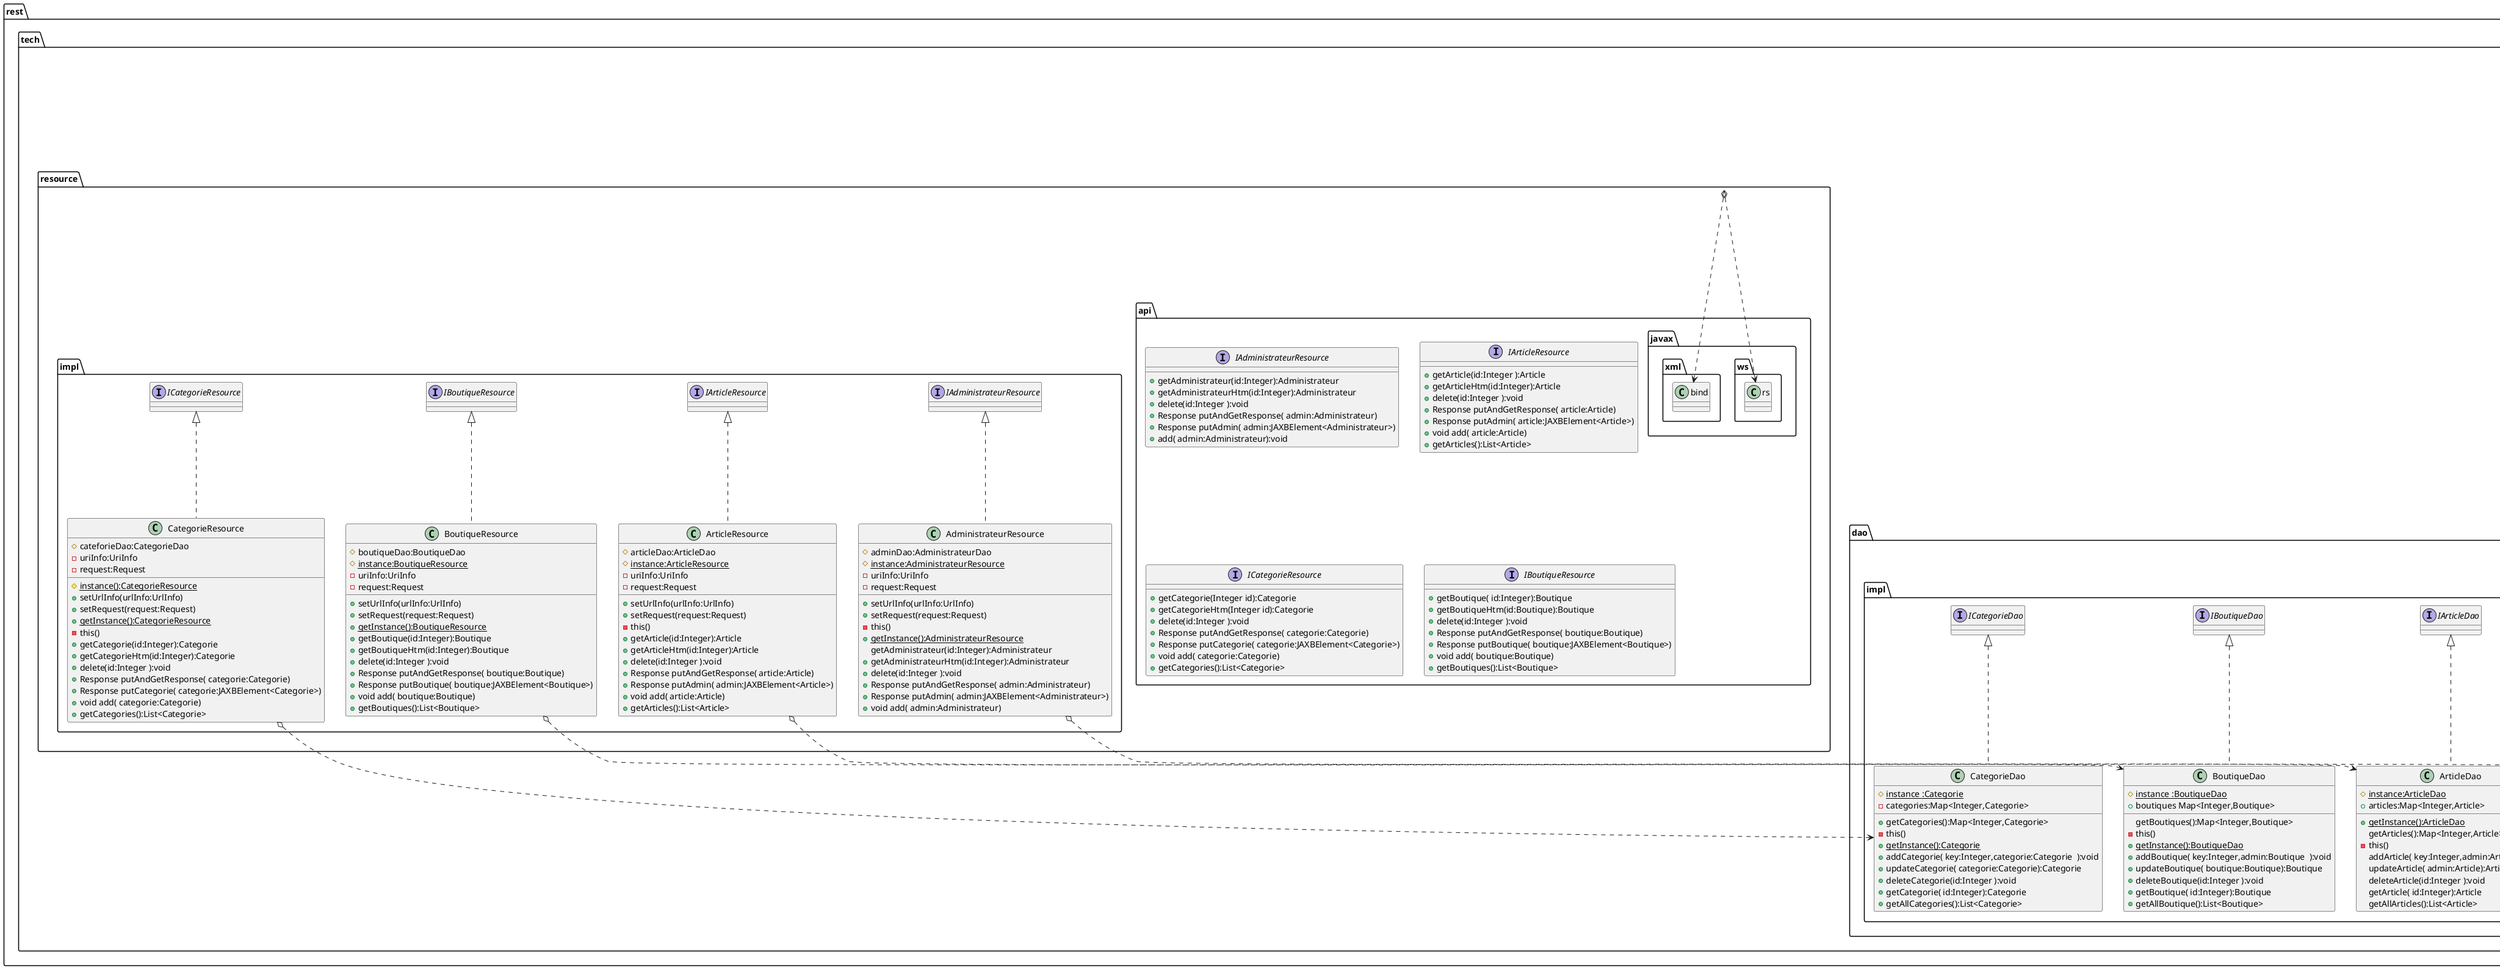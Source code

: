 @startuml
package rest.tech{
package rest.tech.model{
package rest.tech.model.api{
 class Personne {
	- id:Integer
	-  nom:String
	-  prenom:String
	- email:String
	- adress:String
	- password:String
	+ this()
	+@Getters()
	+@Setters()
	/'+ getId():Integer
	+ setId(Integer id):void
	+ getNom():String
	+  setNom( nom:String):void
	+ getPrenom():String
	+ setPrenom(prenom:String )
	+getEmail() :String
	+  setEmail(email:String ) :void
	+ getAdress() :String
	+ setAdress(adress:String ) :void
	+getPassword():String
	+  setPassword( password:String):void'/
	+equals(o:Object ):boolean
	+toString():String
}

}

package rest.tech.model.impl{
class Administrateur extends Personne{
- articles:Set<Article>
# istance:Adminidtrateur {static}
-this()
+getArticles():Set<Article>
+getInstance():Adminidtrateur {static}

}

class Article {
#  instance:Article {static}
- id:Integer
-  libelle:String
-  String marque;
-  prix: Integer
-  categorie:Categorie
-  boutique :Boutique
- this()
+getInstance():Article
+@Getters()
 +@Setters()
 +equals(o:Object ):boolean
 	+toString():String
 	+ hashCode():int
}
class Boutique {
	# instance: Boutique  {static}
	-  d:Integer
	- description :String
	-  contact:String
	- articles:Set<Article>
	-this()
	@Getters()
	@Setters()
	getInstance:Boutique {static}
	+equals(o:Object ):boolean
    +toString():String
	+ hashCode():int
}
class Categorie {

	#  instance :Categorie {static}
	-  id:Integer
	-  nom:String
	- articles:Set<Article>
	- this()
	+ getInstance():Categorie {static}
	+@Getters()
	+ @Setter()
	+ equals():boolean
	+ hashCode():int
	+ toString:String

	}
}
}
package rest.tech.dao{
package rest.tech.dao.api{
interface IAdministrateurDao {
	 +addAdmin( key:Integer,admin:Administrateur  ):void
     +updateAddmin( admin:Administrateur):Administrateur
     +deleteAdmin(id:Integer ):void
     +getAdmin(Integer id):Administrateur
}
interface IArticleDao{

    + addArticle( key:Integer,article:Article  ):void
     +updateArticle( article:Article):Article
     +deleteArticle(id:Integer ):void
     +getArticle( id:Integer):Article
     +getAllArticles():List<Article>
}
interface IBoutiqueDao{
     +addBoutique( key:Integer,admin:Boutique  ):void
     +updateBoutique( boutique:Boutique):Article
     +deleteBoutique(id:Integer ):void
     +getBoutique( id:Integer):Boutique
     +getAllBoutiques():List<Boutique>
}
interface ICategorieDao{
 addCategorie( key:Integer,categorie:Categorie  ):void
     updateCategorie( categorie:Categorie):Categorie
     deleteCategorie(id:Integer ):void
     getCategorie( id:Integer):Categorie
     getAllCategories():List<Categorie>
}

}
package rest.tech.dao.impl{
class AdministrateurDao implements IAdministrateurDao{
# instance :AdministrateurDao {static }
admins:Map<Integer,Administrateur>
 +getInstance() :AdministrateurDao {static }
-this()
    getAdmins():Map<Integer,Administrateur>
     addAdmin( key:Integer,admin:Administrateur  ):void
     updateAddmin( admin:Administrateur):Administrateur
     deleteAdmin(id:Integer ):void
     getAdmin(Integer id):Administrateur

}
class ArticleDao implements IArticleDao{
# instance:ArticleDao {static}
+ articles:Map<Integer,Article>
+getInstance():ArticleDao {static}
getArticles():Map<Integer,Article>
-this()
     addArticle( key:Integer,admin:Article  ):void
     updateArticle( admin:Article):Article
     deleteArticle(id:Integer ):void
     getArticle( id:Integer):Article
     getAllArticles():List<Article>
}
class BoutiqueDao implements IBoutiqueDao{
#instance :BoutiqueDao {static}
+boutiques Map<Integer,Boutique>
getBoutiques():Map<Integer,Boutique>
-this()
+ getInstance():BoutiqueDao {static}
    + addBoutique( key:Integer,admin:Boutique  ):void
    + updateBoutique( boutique:Boutique):Boutique
    + deleteBoutique(id:Integer ):void
    + getBoutique( id:Integer):Boutique
    + getAllBoutique():List<Boutique>
}
class CategorieDao implements ICategorieDao{
#instance :Categorie {static}
-categories:Map<Integer,Categorie>
+getCategories():Map<Integer,Categorie>
-this()
+ getInstance():Categorie {static}
     +addCategorie( key:Integer,categorie:Categorie  ):void
     +updateCategorie( categorie:Categorie):Categorie
     +deleteCategorie(id:Integer ):void
     +getCategorie( id:Integer):Categorie
     +getAllCategories():List<Categorie>
}
}
}
package rest.tech.resource{

package rest.tech.resource.api{

interface IAdministrateurResource {

	+getAdministrateur(id:Integer):Administrateur
	+getAdministrateurHtm(id:Integer):Administrateur
	+delete(id:Integer ):void
	+Response putAndGetResponse( admin:Administrateur)
	+Response putAdmin( admin:JAXBElement<Administrateur>)
	+ add( admin:Administrateur):void

}

interface IArticleResource {

  +getArticle(id:Integer ):Article
	+getArticleHtm(id:Integer):Article
	+delete(id:Integer ):void
	+Response putAndGetResponse( article:Article)
	+Response putAdmin( article:JAXBElement<Article>)
	+void add( article:Article)
	+getArticles():List<Article>
}
interface ICategorieResource{

    +getCategorie(Integer id):Categorie
	+getCategorieHtm(Integer id):Categorie
	+delete(id:Integer ):void
	+Response putAndGetResponse( categorie:Categorie)
	+Response putCategorie( categorie:JAXBElement<Categorie>)
	+void add( categorie:Categorie)
	+getCategories():List<Categorie>
}
interface IBoutiqueResource{
    +getBoutique( id:Integer):Boutique
	+getBoutiqueHtm(id:Boutique):Boutique
	+delete(id:Integer ):void
	+Response putAndGetResponse( boutique:Boutique)
	+Response putBoutique( boutique:JAXBElement<Boutique>)
	+void add( boutique:Boutique)
	+getBoutiques():List<Boutique>
}
rest.tech.resource o..>javax.ws.rs
rest.tech.resource o..>javax.xml.bind
}
package rest.tech.resource.impl{
class AdministrateurResource implements IAdministrateurResource{
#adminDao:AdministrateurDao
#instance:AdministrateurResource {static}
-uriInfo:UriInfo
 -request:Request
 +setUrlInfo(urlInfo:UrlInfo)
 +setRequest(request:Request)
-this()
+getInstance():AdministrateurResource {static}
getAdministrateur(id:Integer):Administrateur
	+getAdministrateurHtm(id:Integer):Administrateur
	+delete(id:Integer ):void
	+Response putAndGetResponse( admin:Administrateur)
	+Response putAdmin( admin:JAXBElement<Administrateur>)
	+void add( admin:Administrateur)
}
class ArticleResource implements IArticleResource{
# articleDao:ArticleDao
#instance:ArticleResource {static}
-uriInfo:UriInfo
 -request:Request
 +setUrlInfo(urlInfo:UrlInfo)
 +setRequest(request:Request)
-this()
+getArticle(id:Integer):Article
	+getArticleHtm(id:Integer):Article
	+delete(id:Integer ):void
	+Response putAndGetResponse( article:Article)
	+Response putAdmin( admin:JAXBElement<Article>)
	+void add( article:Article)
	+getArticles():List<Article>
}
class CategorieResource implements ICategorieResource{
#cateforieDao:CategorieDao
#instance():CategorieResource {static}
-uriInfo:UriInfo
 -request:Request
 +setUrlInfo(urlInfo:UrlInfo)
 +setRequest(request:Request)
+getInstance():CategorieResource {static}
-this()
   +getCategorie(id:Integer):Categorie
	+getCategorieHtm(id:Integer):Categorie
	+delete(id:Integer ):void
	+Response putAndGetResponse( categorie:Categorie)
	+Response putCategorie( categorie:JAXBElement<Categorie>)
	+void add( categorie:Categorie)
	+getCategories():List<Categorie>
}
class BoutiqueResource implements IBoutiqueResource{
#boutiqueDao:BoutiqueDao
#instance:BoutiqueResource {static}
 -uriInfo:UriInfo
 -request:Request
 +setUrlInfo(urlInfo:UrlInfo)
 +setRequest(request:Request)
+getInstance():BoutiqueResource {static}
    +getBoutique(id:Integer):Boutique
	+getBoutiqueHtm(id:Integer):Boutique
	+delete(id:Integer ):void
	+Response putAndGetResponse( boutique:Boutique)
	+Response putBoutique( boutique:JAXBElement<Boutique>)
	+void add( boutique:Boutique)
	+getBoutiques():List<Boutique>
}
BoutiqueResource o..>BoutiqueDao
CategorieResource o..>CategorieDao
ArticleResource o..>ArticleDao
AdministrateurResource o..>AdministrateurDao

Categorie o--|>Article
Boutique o--|>Article
Administrateur o--|>Article

}
}
}

@enduml
